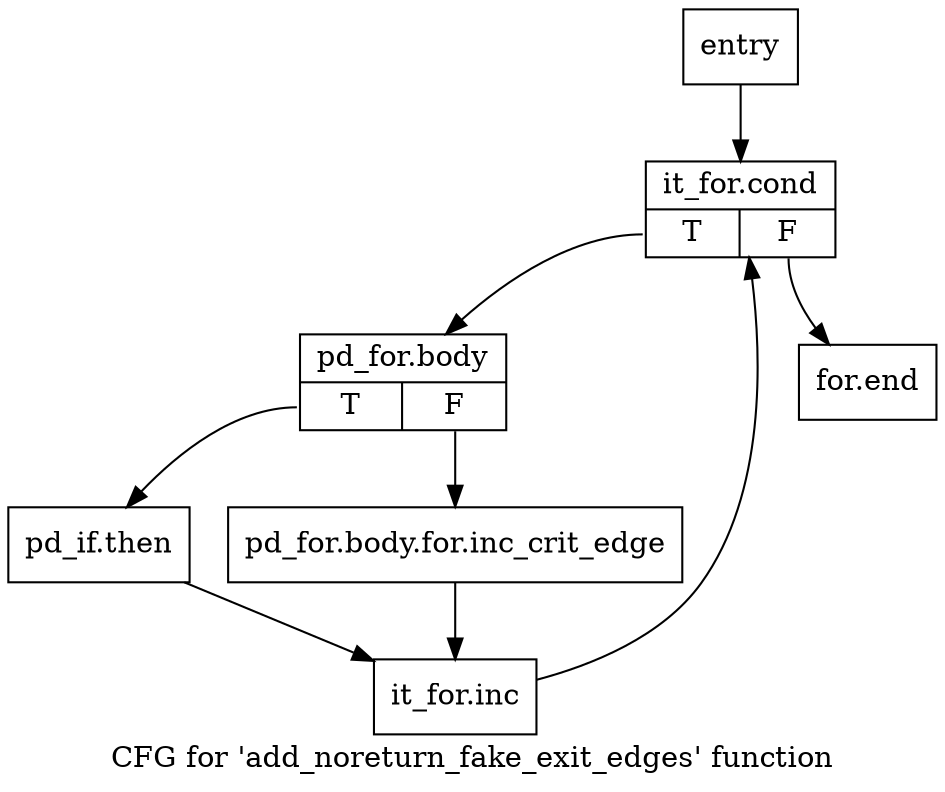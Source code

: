 digraph "CFG for 'add_noreturn_fake_exit_edges' function" {
	label="CFG for 'add_noreturn_fake_exit_edges' function";

	Node0x2fbbcf0 [shape=record,label="{entry}"];
	Node0x2fbbcf0 -> Node0x2fbbd40;
	Node0x2fbbd40 [shape=record,label="{it_for.cond|{<s0>T|<s1>F}}"];
	Node0x2fbbd40:s0 -> Node0x2fbbd90;
	Node0x2fbbd40:s1 -> Node0x2fbbed0;
	Node0x2fbbd90 [shape=record,label="{pd_for.body|{<s0>T|<s1>F}}"];
	Node0x2fbbd90:s0 -> Node0x2fbbe30;
	Node0x2fbbd90:s1 -> Node0x2fbbde0;
	Node0x2fbbde0 [shape=record,label="{pd_for.body.for.inc_crit_edge}"];
	Node0x2fbbde0 -> Node0x2fbbe80;
	Node0x2fbbe30 [shape=record,label="{pd_if.then}"];
	Node0x2fbbe30 -> Node0x2fbbe80;
	Node0x2fbbe80 [shape=record,label="{it_for.inc}"];
	Node0x2fbbe80 -> Node0x2fbbd40;
	Node0x2fbbed0 [shape=record,label="{for.end}"];
}
